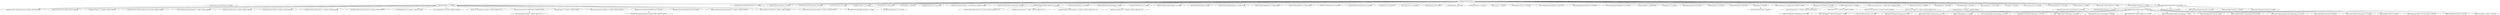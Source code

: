 digraph core {
	"org.lucee:core:pom:5.0.0.141" -> "org.lucee:lucee:jar:6.1.1.118:compile" ; 
	"org.lucee:core:pom:5.0.0.141" -> "org.apache.felix:org.apache.felix.framework:jar:7.0.5:compile" ; 
	"org.lucee:core:pom:5.0.0.141" -> "javax.servlet:javax.servlet-api:jar:4.0.1:compile" ; 
	"org.lucee:core:pom:5.0.0.141" -> "javax.servlet.jsp:javax.servlet.jsp-api:jar:2.3.3:compile" ; 
	"org.lucee:core:pom:5.0.0.141" -> "javax.el:javax.el-api:jar:3.0.0:compile" ; 
	"org.lucee:core:pom:5.0.0.141" -> "org.apache.ant:ant:jar:1.10.13:compile" ; 
	"org.lucee:core:pom:5.0.0.141" -> "org.lucee:tika-core:jar:1.28.4:provided" ; 
	"org.lucee:core:pom:5.0.0.141" -> "org.lucee:jzlib:jar:1.1.3:provided" ; 
	"org.lucee:core:pom:5.0.0.141" -> "com.github.mwiede:jsch:jar:0.2.21:provided" ; 
	"org.lucee:core:pom:5.0.0.141" -> "commons-codec:commons-codec:jar:1.15:provided (scope not updated to compile)" ; 
	"org.lucee:core:pom:5.0.0.141" -> "org.apache.commons:commons-collections4:jar:4.4:provided" ; 
	"org.lucee:core:pom:5.0.0.141" -> "org.apache.commons:commons-compress:jar:1.26.1:compile" ; 
	"org.lucee:core:pom:5.0.0.141" -> "org.lucee:commons-email-all:jar:1.6.0:provided" ; 
	"org.lucee:core:pom:5.0.0.141" -> "commons-fileupload:commons-fileupload:jar:1.5:compile" ; 
	"org.lucee:core:pom:5.0.0.141" -> "commons-io:commons-io:jar:2.16.1:compile" ; 
	"org.lucee:core:pom:5.0.0.141" -> "org.apache.commons:commons-lang3:jar:3.12.0:compile" ; 
	"org.lucee:core:pom:5.0.0.141" -> "commons-lang:commons-lang:jar:2.6:compile" ; 
	"org.lucee:core:pom:5.0.0.141" -> "org.apache.commons:commons-text:jar:1.10.0:compile" ; 
	"org.lucee:core:pom:5.0.0.141" -> "org.lucee:commons-logging-adapters:jar:1.1.0.0000L:provided" ; 
	"org.lucee:core:pom:5.0.0.141" -> "org.lucee:commons-logging-api:jar:1.1.0.0000L:provided" ; 
	"org.lucee:core:pom:5.0.0.141" -> "org.lucee:commons-logging:jar:1.2.0.0000L:provided" ; 
	"org.lucee:core:pom:5.0.0.141" -> "commons-net:commons-net:jar:3.9.0:provided" ; 
	"org.lucee:core:pom:5.0.0.141" -> "org.apache.commons:commons-pool2:jar:2.9.0:compile" ; 
	"org.lucee:core:pom:5.0.0.141" -> "org.apache:oro:jar:2.0.8:provided" ; 
	"org.lucee:core:pom:5.0.0.141" -> "org.lucee:log4j-core:jar:2.20.0:compile" ; 
	"org.lucee:core:pom:5.0.0.141" -> "org.lucee:log4j-api:jar:2.20.0:compile" ; 
	"org.lucee:core:pom:5.0.0.141" -> "org.lucee:portlet:jar:1.0.0:provided" ; 
	"org.lucee:core:pom:5.0.0.141" -> "org.lucee:xml-apis:jar:1.4.1:provided" ; 
	"org.lucee:core:pom:5.0.0.141" -> "org.lucee:jta:jar:1.1.0:provided" ; 
	"org.lucee:core:pom:5.0.0.141" -> "fusiondebug.api:server:jar:1.0.20:provided" ; 
	"org.lucee:core:pom:5.0.0.141" -> "org.lucee:httpcomponents-httpclient:jar:4.5.13:provided" ; 
	"org.lucee:core:pom:5.0.0.141" -> "org.lucee:httpcomponents-httpcore:jar:4.4.13:provided" ; 
	"org.lucee:core:pom:5.0.0.141" -> "org.lucee:httpcomponents-httpmime:jar:4.5.13:provided" ; 
	"org.lucee:core:pom:5.0.0.141" -> "org.lucee:hsqldb:jar:2.7.2.jdk8:provided" ; 
	"org.lucee:core:pom:5.0.0.141" -> "jacob:jacob:jar:1.16.1:provided" ; 
	"org.lucee:core:pom:5.0.0.141" -> "javasysmon:javasysmon:jar:0.3.3:provided" ; 
	"org.lucee:core:pom:5.0.0.141" -> "org.samba:jcifs:jar:1.3.17:provided" ; 
	"org.lucee:core:pom:5.0.0.141" -> "jencrypt:jencrypt:jar:1.4.2.04:provided" ; 
	"org.lucee:core:pom:5.0.0.141" -> "junit:junit:jar:4.13.2:provided" ; 
	"org.lucee:core:pom:5.0.0.141" -> "org.ow2.asm:asm:jar:9.7.1:provided (scope not updated to compile)" ; 
	"org.lucee:core:pom:5.0.0.141" -> "org.ow2.asm:asm-commons:jar:9.7.1:provided" ; 
	"org.lucee:core:pom:5.0.0.141" -> "org.ow2.asm:asm-util:jar:9.7.1:provided" ; 
	"org.lucee:core:pom:5.0.0.141" -> "org.ow2.asm:asm-analysis:jar:9.7.1:compile (scope not updated to compile)" ; 
	"org.lucee:core:pom:5.0.0.141" -> "org.lucee:xml-resolver:jar:1.2.0:provided" ; 
	"org.lucee:core:pom:5.0.0.141" -> "org.slf4j:slf4j-api:jar:1.7.36:provided" ; 
	"org.lucee:core:pom:5.0.0.141" -> "org.slf4j:slf4j-nop:jar:1.7.36:provided" ; 
	"org.lucee:core:pom:5.0.0.141" -> "tagsoup:tagsoup:jar:1.2.1.0002L:provided" ; 
	"org.lucee:core:pom:5.0.0.141" -> "w3c:dom:jar:1.1.0:provided" ; 
	"org.lucee:core:pom:5.0.0.141" -> "net.java.dev.jna:jna:jar:5.13.0:provided" ; 
	"org.lucee:core:pom:5.0.0.141" -> "org.lucee:commonmark:jar:0.22.0:provided" ; 
	"org.lucee:core:pom:5.0.0.141" -> "org.lucee:janino:jar:3.1.9:compile" ; 
	"org.lucee:core:pom:5.0.0.141" -> "org.lucee:janino-commons-compiler:jar:3.1.9:compile" ; 
	"org.lucee:core:pom:5.0.0.141" -> "com.github.f4b6a3:ulid-creator:jar:5.2.3:compile" ; 
	"org.lucee:core:pom:5.0.0.141" -> "jakarta.platform:jakarta.jakartaee-api:jar:10.0.0:provided" ; 
	"org.lucee:lucee:jar:6.1.1.118:compile" -> "(org.apache.felix:org.apache.felix.framework:jar:7.0.5:compile - omitted for duplicate)" ; 
	"org.lucee:lucee:jar:6.1.1.118:compile" -> "(javax.servlet:javax.servlet-api:jar:4.0.1:compile - omitted for duplicate)" ; 
	"org.lucee:lucee:jar:6.1.1.118:compile" -> "(javax.servlet.jsp:javax.servlet.jsp-api:jar:2.3.3:compile - omitted for duplicate)" ; 
	"org.lucee:lucee:jar:6.1.1.118:compile" -> "(javax.el:javax.el-api:jar:3.0.0:compile - omitted for duplicate)" ; 
	"org.lucee:lucee:jar:6.1.1.118:compile" -> "(org.apache.ant:ant:jar:1.10.13:compile - omitted for duplicate)" ; 
	"org.lucee:lucee:jar:6.1.1.118:compile" -> "(org.apache.commons:commons-compress:jar:1.26.1:compile - omitted for duplicate)" ; 
	"org.lucee:lucee:jar:6.1.1.118:compile" -> "(commons-fileupload:commons-fileupload:jar:1.5:compile - omitted for duplicate)" ; 
	"org.lucee:lucee:jar:6.1.1.118:compile" -> "(commons-io:commons-io:jar:2.16.1:compile - omitted for duplicate)" ; 
	"org.lucee:lucee:jar:6.1.1.118:compile" -> "(org.apache.commons:commons-lang3:jar:3.12.0:compile - omitted for duplicate)" ; 
	"org.lucee:lucee:jar:6.1.1.118:compile" -> "(commons-lang:commons-lang:jar:2.6:compile - omitted for duplicate)" ; 
	"org.lucee:lucee:jar:6.1.1.118:compile" -> "(org.apache.commons:commons-text:jar:1.10.0:compile - omitted for duplicate)" ; 
	"org.lucee:lucee:jar:6.1.1.118:compile" -> "(org.apache.commons:commons-pool2:jar:2.9.0:compile - omitted for duplicate)" ; 
	"org.lucee:lucee:jar:6.1.1.118:compile" -> "(org.lucee:log4j-core:jar:2.20.0:compile - omitted for duplicate)" ; 
	"org.lucee:lucee:jar:6.1.1.118:compile" -> "(org.lucee:log4j-api:jar:2.20.0:compile - omitted for duplicate)" ; 
	"org.lucee:lucee:jar:6.1.1.118:compile" -> "(org.ow2.asm:asm-analysis:jar:9.6:compile - omitted for conflict with 9.7.1)" ; 
	"org.lucee:lucee:jar:6.1.1.118:compile" -> "org.ow2.asm:asm-tree:jar:9.6:compile (scope not updated to compile)" ; 
	"org.lucee:lucee:jar:6.1.1.118:compile" -> "(org.lucee:janino:jar:3.1.9:compile - omitted for duplicate)" ; 
	"org.lucee:lucee:jar:6.1.1.118:compile" -> "(org.lucee:janino-commons-compiler:jar:3.1.9:compile - omitted for duplicate)" ; 
	"org.lucee:lucee:jar:6.1.1.118:compile" -> "org.apache.tomcat.embed:tomcat-embed-core:jar:9.0.90:compile" ; 
	"org.lucee:lucee:jar:6.1.1.118:compile" -> "org.apache.tomcat:tomcat-annotations-api:jar:9.0.90:compile" ; 
	"org.ow2.asm:asm-tree:jar:9.6:compile (scope not updated to compile)" -> "(org.ow2.asm:asm:jar:9.6:compile - omitted for conflict with 9.7.1)" ; 
	"org.apache.tomcat.embed:tomcat-embed-core:jar:9.0.90:compile" -> "(org.apache.tomcat:tomcat-annotations-api:jar:9.0.90:compile - omitted for duplicate)" ; 
	"org.apache.felix:org.apache.felix.framework:jar:7.0.5:compile" -> "org.codehaus.mojo:animal-sniffer-annotations:jar:1.9:compile" ; 
	"org.apache.ant:ant:jar:1.10.13:compile" -> "org.apache.ant:ant-launcher:jar:1.10.13:compile" ; 
	"org.apache.commons:commons-compress:jar:1.26.1:compile" -> "(commons-codec:commons-codec:jar:1.16.1:compile - omitted for conflict with 1.15)" ; 
	"org.apache.commons:commons-compress:jar:1.26.1:compile" -> "(commons-io:commons-io:jar:2.15.1:compile - omitted for conflict with 2.16.1)" ; 
	"org.apache.commons:commons-compress:jar:1.26.1:compile" -> "(org.apache.commons:commons-lang3:jar:3.14.0:compile - omitted for conflict with 3.12.0)" ; 
	"commons-fileupload:commons-fileupload:jar:1.5:compile" -> "(commons-io:commons-io:jar:2.11.0:compile - omitted for conflict with 2.16.1)" ; 
	"org.apache.commons:commons-text:jar:1.10.0:compile" -> "(org.apache.commons:commons-lang3:jar:3.12.0:compile - omitted for duplicate)" ; 
	"junit:junit:jar:4.13.2:provided" -> "org.hamcrest:hamcrest-core:jar:1.3:provided" ; 
	"org.ow2.asm:asm-commons:jar:9.7.1:provided" -> "(org.ow2.asm:asm:jar:9.7.1:provided - omitted for duplicate)" ; 
	"org.ow2.asm:asm-commons:jar:9.7.1:provided" -> "(org.ow2.asm:asm-tree:jar:9.7.1:provided - omitted for conflict with 9.6)" ; 
	"org.ow2.asm:asm-util:jar:9.7.1:provided" -> "(org.ow2.asm:asm:jar:9.7.1:provided - omitted for duplicate)" ; 
	"org.ow2.asm:asm-util:jar:9.7.1:provided" -> "(org.ow2.asm:asm-tree:jar:9.7.1:provided - omitted for conflict with 9.6)" ; 
	"org.ow2.asm:asm-util:jar:9.7.1:provided" -> "(org.ow2.asm:asm-analysis:jar:9.7.1:provided - omitted for duplicate)" ; 
	"org.ow2.asm:asm-analysis:jar:9.7.1:compile (scope not updated to compile)" -> "(org.ow2.asm:asm-tree:jar:9.7.1:compile - omitted for conflict with 9.6)" ; 
	"org.slf4j:slf4j-nop:jar:1.7.36:provided" -> "(org.slf4j:slf4j-api:jar:1.7.36:provided - omitted for duplicate)" ; 
	"jakarta.platform:jakarta.jakartaee-api:jar:10.0.0:provided" -> "jakarta.platform:jakarta.jakartaee-web-api:jar:10.0.0:provided" ; 
	"jakarta.platform:jakarta.jakartaee-api:jar:10.0.0:provided" -> "jakarta.jms:jakarta.jms-api:jar:3.1.0:provided" ; 
	"jakarta.platform:jakarta.jakartaee-api:jar:10.0.0:provided" -> "jakarta.activation:jakarta.activation-api:jar:2.1.0:provided" ; 
	"jakarta.platform:jakarta.jakartaee-api:jar:10.0.0:provided" -> "jakarta.mail:jakarta.mail-api:jar:2.1.0:provided" ; 
	"jakarta.platform:jakarta.jakartaee-api:jar:10.0.0:provided" -> "jakarta.resource:jakarta.resource-api:jar:2.1.0:provided" ; 
	"jakarta.platform:jakarta.jakartaee-api:jar:10.0.0:provided" -> "jakarta.authorization:jakarta.authorization-api:jar:2.1.0:provided" ; 
	"jakarta.platform:jakarta.jakartaee-api:jar:10.0.0:provided" -> "jakarta.batch:jakarta.batch-api:jar:2.1.1:provided" ; 
	"jakarta.platform:jakarta.jakartaee-web-api:jar:10.0.0:provided" -> "jakarta.servlet:jakarta.servlet-api:jar:6.0.0:provided" ; 
	"jakarta.platform:jakarta.jakartaee-web-api:jar:10.0.0:provided" -> "jakarta.servlet.jsp:jakarta.servlet.jsp-api:jar:3.1.0:provided" ; 
	"jakarta.platform:jakarta.jakartaee-web-api:jar:10.0.0:provided" -> "jakarta.el:jakarta.el-api:jar:5.0.1:provided" ; 
	"jakarta.platform:jakarta.jakartaee-web-api:jar:10.0.0:provided" -> "jakarta.servlet.jsp.jstl:jakarta.servlet.jsp.jstl-api:jar:3.0.0:provided" ; 
	"jakarta.platform:jakarta.jakartaee-web-api:jar:10.0.0:provided" -> "jakarta.faces:jakarta.faces-api:jar:4.0.1:provided" ; 
	"jakarta.platform:jakarta.jakartaee-web-api:jar:10.0.0:provided" -> "jakarta.ws.rs:jakarta.ws.rs-api:jar:3.1.0:provided" ; 
	"jakarta.platform:jakarta.jakartaee-web-api:jar:10.0.0:provided" -> "jakarta.websocket:jakarta.websocket-api:jar:2.1.0:provided" ; 
	"jakarta.platform:jakarta.jakartaee-web-api:jar:10.0.0:provided" -> "jakarta.websocket:jakarta.websocket-client-api:jar:2.1.0:provided" ; 
	"jakarta.platform:jakarta.jakartaee-web-api:jar:10.0.0:provided" -> "jakarta.json:jakarta.json-api:jar:2.1.0:provided" ; 
	"jakarta.platform:jakarta.jakartaee-web-api:jar:10.0.0:provided" -> "jakarta.json.bind:jakarta.json.bind-api:jar:3.0.0:provided" ; 
	"jakarta.platform:jakarta.jakartaee-web-api:jar:10.0.0:provided" -> "jakarta.annotation:jakarta.annotation-api:jar:2.1.1:provided" ; 
	"jakarta.platform:jakarta.jakartaee-web-api:jar:10.0.0:provided" -> "jakarta.ejb:jakarta.ejb-api:jar:4.0.1:provided" ; 
	"jakarta.platform:jakarta.jakartaee-web-api:jar:10.0.0:provided" -> "jakarta.transaction:jakarta.transaction-api:jar:2.0.1:provided" ; 
	"jakarta.platform:jakarta.jakartaee-web-api:jar:10.0.0:provided" -> "jakarta.persistence:jakarta.persistence-api:jar:3.1.0:provided" ; 
	"jakarta.platform:jakarta.jakartaee-web-api:jar:10.0.0:provided" -> "jakarta.validation:jakarta.validation-api:jar:3.0.2:provided" ; 
	"jakarta.platform:jakarta.jakartaee-web-api:jar:10.0.0:provided" -> "jakarta.interceptor:jakarta.interceptor-api:jar:2.1.0:provided" ; 
	"jakarta.platform:jakarta.jakartaee-web-api:jar:10.0.0:provided" -> "jakarta.enterprise:jakarta.enterprise.cdi-api:jar:4.0.1:provided" ; 
	"jakarta.platform:jakarta.jakartaee-web-api:jar:10.0.0:provided" -> "jakarta.enterprise:jakarta.enterprise.lang-model:jar:4.0.1:provided" ; 
	"jakarta.platform:jakarta.jakartaee-web-api:jar:10.0.0:provided" -> "jakarta.inject:jakarta.inject-api:jar:2.0.1:provided" ; 
	"jakarta.platform:jakarta.jakartaee-web-api:jar:10.0.0:provided" -> "jakarta.authentication:jakarta.authentication-api:jar:3.0.0:provided" ; 
	"jakarta.platform:jakarta.jakartaee-web-api:jar:10.0.0:provided" -> "jakarta.security.enterprise:jakarta.security.enterprise-api:jar:3.0.0:provided" ; 
}
digraph loader {
	"org.lucee:lucee:jar:6.2.2.50-SNAPSHOT" -> "junit:junit:jar:4.13.2:test" ; 
	"org.lucee:lucee:jar:6.2.2.50-SNAPSHOT" -> "org.apache.felix:org.apache.felix.framework:jar:7.0.5:compile" ; 
	"org.lucee:lucee:jar:6.2.2.50-SNAPSHOT" -> "javax.servlet:javax.servlet-api:jar:4.0.1:compile" ; 
	"org.lucee:lucee:jar:6.2.2.50-SNAPSHOT" -> "javax.servlet.jsp:javax.servlet.jsp-api:jar:2.3.3:compile" ; 
	"org.lucee:lucee:jar:6.2.2.50-SNAPSHOT" -> "javax.el:javax.el-api:jar:3.0.0:compile" ; 
	"org.lucee:lucee:jar:6.2.2.50-SNAPSHOT" -> "org.apache.ant:ant:jar:1.10.13:compile" ; 
	"org.lucee:lucee:jar:6.2.2.50-SNAPSHOT" -> "org.lucee:jzlib:jar:1.1.3:provided" ; 
	"org.lucee:lucee:jar:6.2.2.50-SNAPSHOT" -> "com.github.mwiede:jsch:jar:0.2.21:provided" ; 
	"org.lucee:lucee:jar:6.2.2.50-SNAPSHOT" -> "org.lucee:tika-core:jar:1.28.4:provided" ; 
	"org.lucee:lucee:jar:6.2.2.50-SNAPSHOT" -> "commons-codec:commons-codec:jar:1.15:provided (scope not updated to compile)" ; 
	"org.lucee:lucee:jar:6.2.2.50-SNAPSHOT" -> "org.apache.commons:commons-collections4:jar:4.4:provided" ; 
	"org.lucee:lucee:jar:6.2.2.50-SNAPSHOT" -> "org.apache.commons:commons-compress:jar:1.26.1:compile" ; 
	"org.lucee:lucee:jar:6.2.2.50-SNAPSHOT" -> "org.lucee:commons-email-all:jar:1.6.0:provided" ; 
	"org.lucee:lucee:jar:6.2.2.50-SNAPSHOT" -> "commons-fileupload:commons-fileupload:jar:1.5:compile" ; 
	"org.lucee:lucee:jar:6.2.2.50-SNAPSHOT" -> "commons-io:commons-io:jar:2.16.1:compile" ; 
	"org.lucee:lucee:jar:6.2.2.50-SNAPSHOT" -> "org.apache.commons:commons-lang3:jar:3.12.0:compile" ; 
	"org.lucee:lucee:jar:6.2.2.50-SNAPSHOT" -> "commons-lang:commons-lang:jar:2.6:compile" ; 
	"org.lucee:lucee:jar:6.2.2.50-SNAPSHOT" -> "org.apache.commons:commons-text:jar:1.10.0:compile" ; 
	"org.lucee:lucee:jar:6.2.2.50-SNAPSHOT" -> "org.lucee:commons-logging-adapters:jar:1.1.0.0000L:provided" ; 
	"org.lucee:lucee:jar:6.2.2.50-SNAPSHOT" -> "org.lucee:commons-logging-api:jar:1.1.0.0000L:provided" ; 
	"org.lucee:lucee:jar:6.2.2.50-SNAPSHOT" -> "org.lucee:commons-logging:jar:1.2.0.0000L:provided" ; 
	"org.lucee:lucee:jar:6.2.2.50-SNAPSHOT" -> "commons-net:commons-net:jar:3.9.0:provided" ; 
	"org.lucee:lucee:jar:6.2.2.50-SNAPSHOT" -> "org.apache.commons:commons-pool2:jar:2.9.0:compile" ; 
	"org.lucee:lucee:jar:6.2.2.50-SNAPSHOT" -> "org.apache:oro:jar:2.0.8:provided" ; 
	"org.lucee:lucee:jar:6.2.2.50-SNAPSHOT" -> "org.lucee:log4j-core:jar:2.20.0:compile" ; 
	"org.lucee:lucee:jar:6.2.2.50-SNAPSHOT" -> "org.lucee:log4j-api:jar:2.20.0:compile" ; 
	"org.lucee:lucee:jar:6.2.2.50-SNAPSHOT" -> "org.lucee:portlet:jar:1.0.0:provided" ; 
	"org.lucee:lucee:jar:6.2.2.50-SNAPSHOT" -> "org.lucee:xml-apis:jar:1.4.1:provided" ; 
	"org.lucee:lucee:jar:6.2.2.50-SNAPSHOT" -> "org.lucee:jta:jar:1.1.0:provided" ; 
	"org.lucee:lucee:jar:6.2.2.50-SNAPSHOT" -> "fusiondebug.api:server:jar:1.0.20:provided" ; 
	"org.lucee:lucee:jar:6.2.2.50-SNAPSHOT" -> "org.lucee:httpcomponents-httpclient:jar:4.5.13:provided" ; 
	"org.lucee:lucee:jar:6.2.2.50-SNAPSHOT" -> "org.lucee:httpcomponents-httpcore:jar:4.4.13:provided" ; 
	"org.lucee:lucee:jar:6.2.2.50-SNAPSHOT" -> "org.lucee:httpcomponents-httpmime:jar:4.5.13:provided" ; 
	"org.lucee:lucee:jar:6.2.2.50-SNAPSHOT" -> "org.lucee:hsqldb:jar:2.7.2.jdk8:provided" ; 
	"org.lucee:lucee:jar:6.2.2.50-SNAPSHOT" -> "jacob:jacob:jar:1.16.1:provided" ; 
	"org.lucee:lucee:jar:6.2.2.50-SNAPSHOT" -> "javasysmon:javasysmon:jar:0.3.3:provided" ; 
	"org.lucee:lucee:jar:6.2.2.50-SNAPSHOT" -> "org.samba:jcifs:jar:1.3.17:provided" ; 
	"org.lucee:lucee:jar:6.2.2.50-SNAPSHOT" -> "jencrypt:jencrypt:jar:1.4.2.04:provided" ; 
	"org.lucee:lucee:jar:6.2.2.50-SNAPSHOT" -> "org.ow2.asm:asm:jar:9.7.1:provided (scope not updated to compile)" ; 
	"org.lucee:lucee:jar:6.2.2.50-SNAPSHOT" -> "org.ow2.asm:asm-commons:jar:9.7.1:provided" ; 
	"org.lucee:lucee:jar:6.2.2.50-SNAPSHOT" -> "org.ow2.asm:asm-util:jar:9.7.1:provided" ; 
	"org.lucee:lucee:jar:6.2.2.50-SNAPSHOT" -> "org.ow2.asm:asm-analysis:jar:9.7.1:compile" ; 
	"org.lucee:lucee:jar:6.2.2.50-SNAPSHOT" -> "org.ow2.asm:asm-tree:jar:9.7.1:compile" ; 
	"org.lucee:lucee:jar:6.2.2.50-SNAPSHOT" -> "org.lucee:xml-resolver:jar:1.2.0:provided" ; 
	"org.lucee:lucee:jar:6.2.2.50-SNAPSHOT" -> "org.slf4j:slf4j-api:jar:1.7.36:provided" ; 
	"org.lucee:lucee:jar:6.2.2.50-SNAPSHOT" -> "org.slf4j:slf4j-nop:jar:1.7.36:provided" ; 
	"org.lucee:lucee:jar:6.2.2.50-SNAPSHOT" -> "tagsoup:tagsoup:jar:1.2.1.0002L:provided" ; 
	"org.lucee:lucee:jar:6.2.2.50-SNAPSHOT" -> "w3c:dom:jar:1.1.0:provided" ; 
	"org.lucee:lucee:jar:6.2.2.50-SNAPSHOT" -> "javax.websocket:javax.websocket-api:jar:1.1:provided" ; 
	"org.lucee:lucee:jar:6.2.2.50-SNAPSHOT" -> "net.java.dev.jna:jna:jar:5.13.0:provided" ; 
	"org.lucee:lucee:jar:6.2.2.50-SNAPSHOT" -> "org.lucee:commonmark:jar:0.22.0:provided" ; 
	"org.lucee:lucee:jar:6.2.2.50-SNAPSHOT" -> "org.lucee:janino:jar:3.1.9:compile" ; 
	"org.lucee:lucee:jar:6.2.2.50-SNAPSHOT" -> "org.lucee:janino-commons-compiler:jar:3.1.9:compile" ; 
	"org.lucee:lucee:jar:6.2.2.50-SNAPSHOT" -> "org.apache.tomcat.embed:tomcat-embed-core:jar:9.0.102:compile" ; 
	"org.lucee:lucee:jar:6.2.2.50-SNAPSHOT" -> "org.apache.tomcat:tomcat-annotations-api:jar:9.0.102:compile" ; 
	"org.lucee:lucee:jar:6.2.2.50-SNAPSHOT" -> "com.github.f4b6a3:ulid-creator:jar:5.2.3:provided" ; 
	"org.lucee:lucee:jar:6.2.2.50-SNAPSHOT" -> "jakarta.platform:jakarta.jakartaee-api:jar:10.0.0:provided" ; 
	"junit:junit:jar:4.13.2:test" -> "org.hamcrest:hamcrest-core:jar:1.3:test" ; 
	"org.apache.felix:org.apache.felix.framework:jar:7.0.5:compile" -> "org.codehaus.mojo:animal-sniffer-annotations:jar:1.9:compile" ; 
	"org.apache.ant:ant:jar:1.10.13:compile" -> "org.apache.ant:ant-launcher:jar:1.10.13:compile" ; 
	"org.apache.commons:commons-compress:jar:1.26.1:compile" -> "(commons-codec:commons-codec:jar:1.16.1:compile - omitted for conflict with 1.15)" ; 
	"org.apache.commons:commons-compress:jar:1.26.1:compile" -> "(commons-io:commons-io:jar:2.15.1:compile - omitted for conflict with 2.16.1)" ; 
	"org.apache.commons:commons-compress:jar:1.26.1:compile" -> "(org.apache.commons:commons-lang3:jar:3.14.0:compile - omitted for conflict with 3.12.0)" ; 
	"commons-fileupload:commons-fileupload:jar:1.5:compile" -> "(commons-io:commons-io:jar:2.11.0:compile - omitted for conflict with 2.16.1)" ; 
	"org.apache.commons:commons-text:jar:1.10.0:compile" -> "(org.apache.commons:commons-lang3:jar:3.12.0:compile - omitted for duplicate)" ; 
	"org.ow2.asm:asm-commons:jar:9.7.1:provided" -> "(org.ow2.asm:asm:jar:9.7.1:provided - omitted for duplicate)" ; 
	"org.ow2.asm:asm-commons:jar:9.7.1:provided" -> "(org.ow2.asm:asm-tree:jar:9.7.1:provided - omitted for duplicate)" ; 
	"org.ow2.asm:asm-util:jar:9.7.1:provided" -> "(org.ow2.asm:asm:jar:9.7.1:provided - omitted for duplicate)" ; 
	"org.ow2.asm:asm-util:jar:9.7.1:provided" -> "(org.ow2.asm:asm-tree:jar:9.7.1:provided - omitted for duplicate)" ; 
	"org.ow2.asm:asm-util:jar:9.7.1:provided" -> "(org.ow2.asm:asm-analysis:jar:9.7.1:provided - omitted for duplicate)" ; 
	"org.ow2.asm:asm-analysis:jar:9.7.1:compile" -> "(org.ow2.asm:asm-tree:jar:9.7.1:compile - omitted for duplicate)" ; 
	"org.ow2.asm:asm-tree:jar:9.7.1:compile" -> "(org.ow2.asm:asm:jar:9.7.1:compile - omitted for duplicate)" ; 
	"org.slf4j:slf4j-nop:jar:1.7.36:provided" -> "(org.slf4j:slf4j-api:jar:1.7.36:provided - omitted for duplicate)" ; 
	"org.apache.tomcat.embed:tomcat-embed-core:jar:9.0.102:compile" -> "(org.apache.tomcat:tomcat-annotations-api:jar:9.0.102:compile - omitted for duplicate)" ; 
	"jakarta.platform:jakarta.jakartaee-api:jar:10.0.0:provided" -> "jakarta.platform:jakarta.jakartaee-web-api:jar:10.0.0:provided" ; 
	"jakarta.platform:jakarta.jakartaee-api:jar:10.0.0:provided" -> "jakarta.jms:jakarta.jms-api:jar:3.1.0:provided" ; 
	"jakarta.platform:jakarta.jakartaee-api:jar:10.0.0:provided" -> "jakarta.activation:jakarta.activation-api:jar:2.1.0:provided" ; 
	"jakarta.platform:jakarta.jakartaee-api:jar:10.0.0:provided" -> "jakarta.mail:jakarta.mail-api:jar:2.1.0:provided" ; 
	"jakarta.platform:jakarta.jakartaee-api:jar:10.0.0:provided" -> "jakarta.resource:jakarta.resource-api:jar:2.1.0:provided" ; 
	"jakarta.platform:jakarta.jakartaee-api:jar:10.0.0:provided" -> "jakarta.authorization:jakarta.authorization-api:jar:2.1.0:provided" ; 
	"jakarta.platform:jakarta.jakartaee-api:jar:10.0.0:provided" -> "jakarta.batch:jakarta.batch-api:jar:2.1.1:provided" ; 
	"jakarta.platform:jakarta.jakartaee-web-api:jar:10.0.0:provided" -> "jakarta.servlet:jakarta.servlet-api:jar:6.0.0:provided" ; 
	"jakarta.platform:jakarta.jakartaee-web-api:jar:10.0.0:provided" -> "jakarta.servlet.jsp:jakarta.servlet.jsp-api:jar:3.1.0:provided" ; 
	"jakarta.platform:jakarta.jakartaee-web-api:jar:10.0.0:provided" -> "jakarta.el:jakarta.el-api:jar:5.0.1:provided" ; 
	"jakarta.platform:jakarta.jakartaee-web-api:jar:10.0.0:provided" -> "jakarta.servlet.jsp.jstl:jakarta.servlet.jsp.jstl-api:jar:3.0.0:provided" ; 
	"jakarta.platform:jakarta.jakartaee-web-api:jar:10.0.0:provided" -> "jakarta.faces:jakarta.faces-api:jar:4.0.1:provided" ; 
	"jakarta.platform:jakarta.jakartaee-web-api:jar:10.0.0:provided" -> "jakarta.ws.rs:jakarta.ws.rs-api:jar:3.1.0:provided" ; 
	"jakarta.platform:jakarta.jakartaee-web-api:jar:10.0.0:provided" -> "jakarta.websocket:jakarta.websocket-api:jar:2.1.0:provided" ; 
	"jakarta.platform:jakarta.jakartaee-web-api:jar:10.0.0:provided" -> "jakarta.websocket:jakarta.websocket-client-api:jar:2.1.0:provided" ; 
	"jakarta.platform:jakarta.jakartaee-web-api:jar:10.0.0:provided" -> "jakarta.json:jakarta.json-api:jar:2.1.0:provided" ; 
	"jakarta.platform:jakarta.jakartaee-web-api:jar:10.0.0:provided" -> "jakarta.json.bind:jakarta.json.bind-api:jar:3.0.0:provided" ; 
	"jakarta.platform:jakarta.jakartaee-web-api:jar:10.0.0:provided" -> "jakarta.annotation:jakarta.annotation-api:jar:2.1.1:provided" ; 
	"jakarta.platform:jakarta.jakartaee-web-api:jar:10.0.0:provided" -> "jakarta.ejb:jakarta.ejb-api:jar:4.0.1:provided" ; 
	"jakarta.platform:jakarta.jakartaee-web-api:jar:10.0.0:provided" -> "jakarta.transaction:jakarta.transaction-api:jar:2.0.1:provided" ; 
	"jakarta.platform:jakarta.jakartaee-web-api:jar:10.0.0:provided" -> "jakarta.persistence:jakarta.persistence-api:jar:3.1.0:provided" ; 
	"jakarta.platform:jakarta.jakartaee-web-api:jar:10.0.0:provided" -> "jakarta.validation:jakarta.validation-api:jar:3.0.2:provided" ; 
	"jakarta.platform:jakarta.jakartaee-web-api:jar:10.0.0:provided" -> "jakarta.interceptor:jakarta.interceptor-api:jar:2.1.0:provided" ; 
	"jakarta.platform:jakarta.jakartaee-web-api:jar:10.0.0:provided" -> "jakarta.enterprise:jakarta.enterprise.cdi-api:jar:4.0.1:provided" ; 
	"jakarta.platform:jakarta.jakartaee-web-api:jar:10.0.0:provided" -> "jakarta.enterprise:jakarta.enterprise.lang-model:jar:4.0.1:provided" ; 
	"jakarta.platform:jakarta.jakartaee-web-api:jar:10.0.0:provided" -> "jakarta.inject:jakarta.inject-api:jar:2.0.1:provided" ; 
	"jakarta.platform:jakarta.jakartaee-web-api:jar:10.0.0:provided" -> "jakarta.authentication:jakarta.authentication-api:jar:3.0.0:provided" ; 
	"jakarta.platform:jakarta.jakartaee-web-api:jar:10.0.0:provided" -> "jakarta.security.enterprise:jakarta.security.enterprise-api:jar:3.0.0:provided" ; 
}
